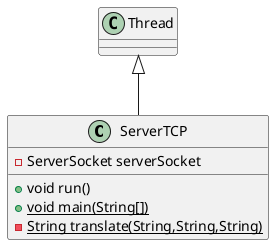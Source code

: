 @startuml
class ServerTCP {
- ServerSocket serverSocket
+ void run()
+ {static} void main(String[])
- {static} String translate(String,String,String)
}


Thread <|-- ServerTCP
@enduml